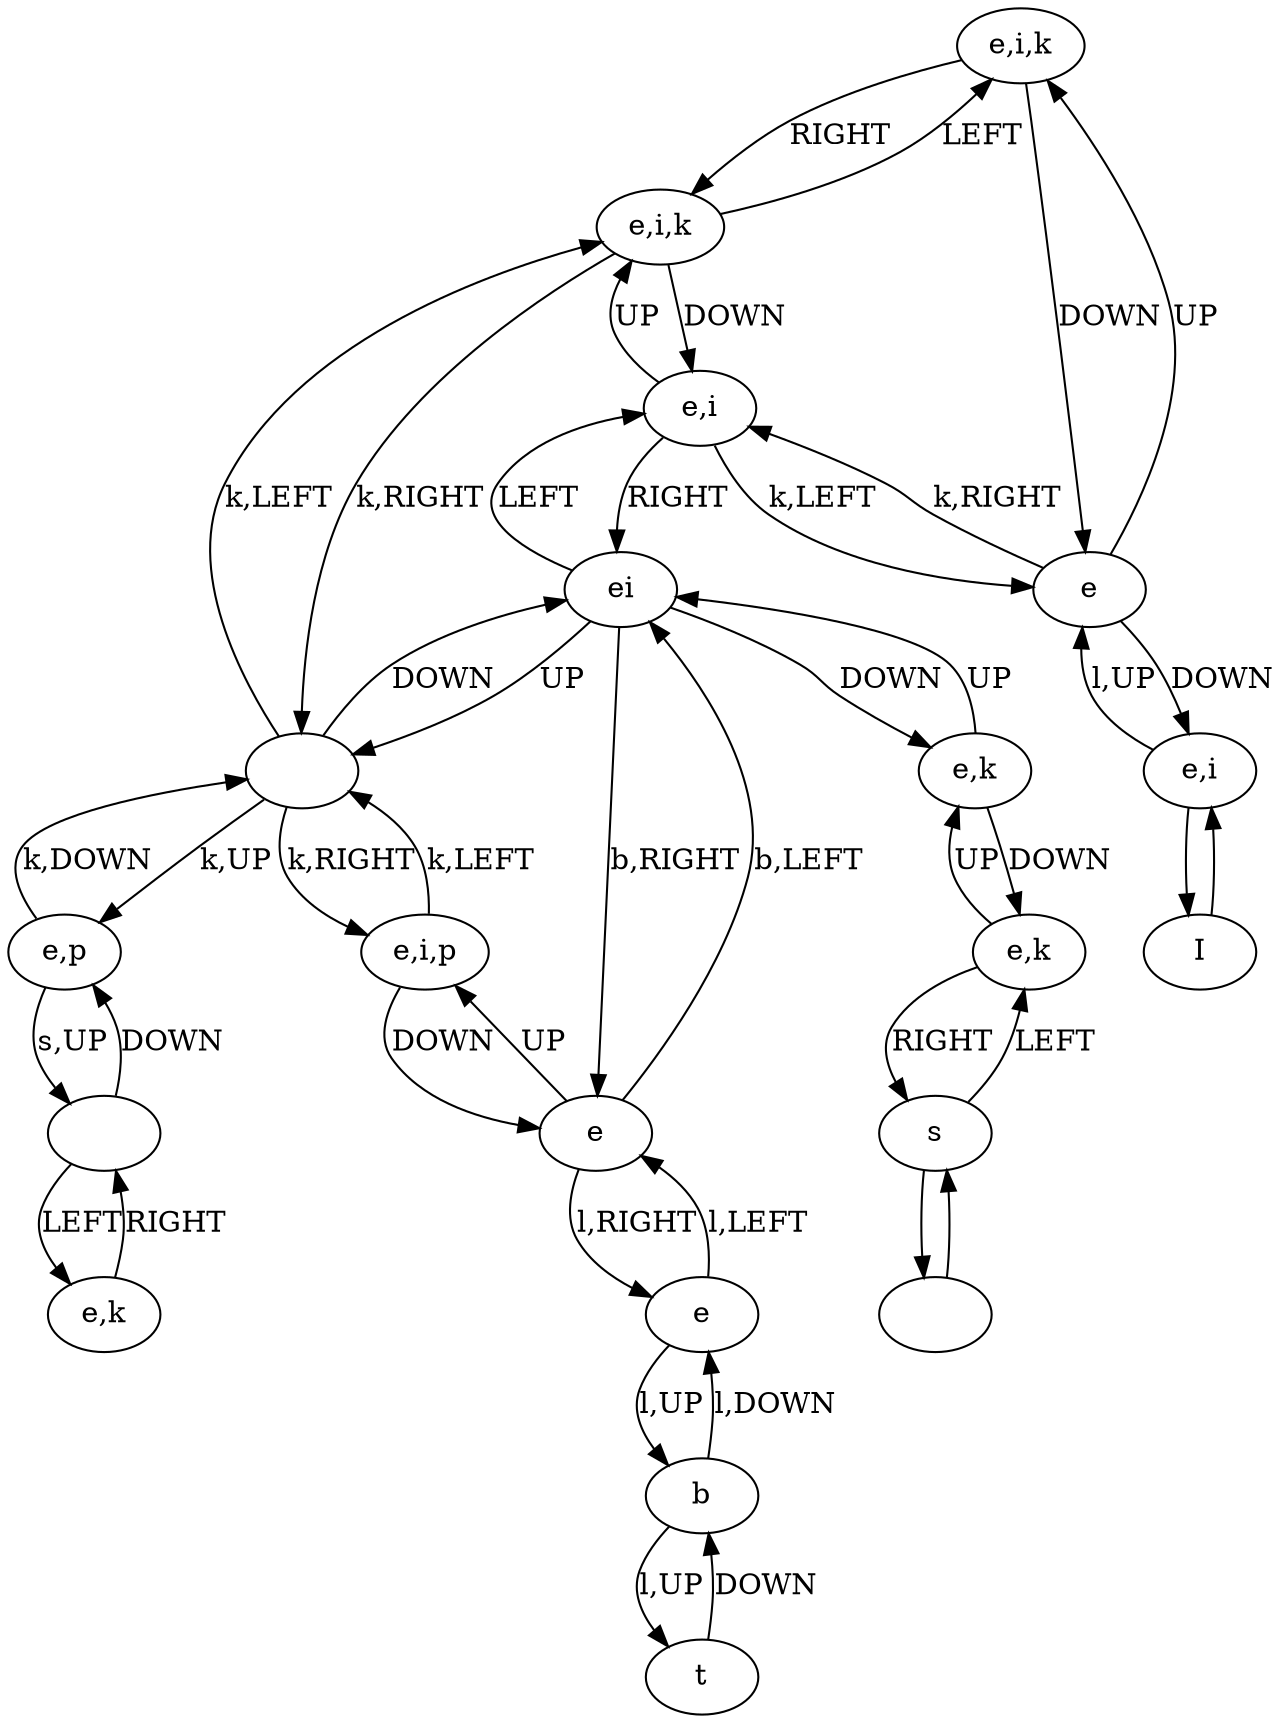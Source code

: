 digraph {
0 [label="e,i,k"]
1 [label="e,i,k"]
2 [label="e,k"]
3 [label=""]
4 [label=""]
5 [label="e,i,p"]
6 [label="I"]
7 [label="e,i"]
8 [label="e,p"]
9 [label="e,k"]
10 [label="e"]
11 [label="t"]
12 [label=""]
13 [label="e,k"]
14 [label="s"]
15 [label="e"]
16 [label="e,i"]
17 [label="ei"]
18 [label="e"]
19 [label="b"]
12 -> 14 [label=""]
14 -> 12 [label=""]
14 -> 13 [label="LEFT"]
13 -> 14 [label="RIGHT"]
13 -> 9 [label="UP"]
9 -> 13 [label="DOWN"]
9 -> 17 [label="UP"]
17 -> 9 [label="DOWN"]
17 -> 16 [label="LEFT"]
16 -> 17 [label="RIGHT"]
16 -> 1 [label="UP"]
1 -> 16 [label="DOWN"]
1 -> 0 [label="LEFT"]
0 -> 1 [label="RIGHT"]
0 -> 15 [label="DOWN"]
15 -> 0 [label="UP"]
4 -> 17 [label="DOWN"]
17 -> 4 [label="UP"]
18 -> 5 [label="UP"]
5 -> 18 [label="DOWN"]
18 -> 17 [label="b,LEFT"]
17 -> 18 [label="b,RIGHT"]
18 -> 10 [label="l,RIGHT"]
10 -> 18 [label="l,LEFT"]
19 -> 10 [label="l,DOWN"]
10 -> 19 [label="l,UP"]
3 -> 2 [label="LEFT"]
2 -> 3 [label="RIGHT"]
3 -> 8 [label="DOWN"]
8 -> 3 [label="s,UP"]
11 -> 19 [label="DOWN"]
19 -> 11 [label="l,UP"]
7 -> 15 [label="l,UP"]
15 -> 7 [label="DOWN"]
15 -> 16 [label="k,RIGHT"]
16 -> 15 [label="k,LEFT"]
1 -> 4 [label="k,RIGHT"]
4 -> 1 [label="k,LEFT"]
4 -> 8 [label="k,UP"]
8 -> 4 [label="k,DOWN"]
4 -> 5 [label="k,RIGHT"]
5 -> 4 [label="k,LEFT"]
7 -> 6 [label=""]
6 -> 7 [label=""]
}
